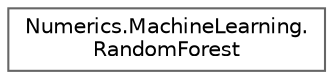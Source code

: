 digraph "Graphical Class Hierarchy"
{
 // LATEX_PDF_SIZE
  bgcolor="transparent";
  edge [fontname=Helvetica,fontsize=10,labelfontname=Helvetica,labelfontsize=10];
  node [fontname=Helvetica,fontsize=10,shape=box,height=0.2,width=0.4];
  rankdir="LR";
  Node0 [id="Node000000",label="Numerics.MachineLearning.\lRandomForest",height=0.2,width=0.4,color="grey40", fillcolor="white", style="filled",URL="$class_numerics_1_1_machine_learning_1_1_random_forest.html",tooltip="The Random Forest method for regression and classification."];
}
